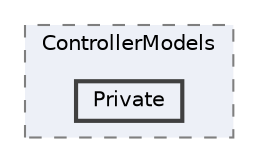 digraph "D:/Projects/SECUiDEA_ERP/SECUiDEA_ERP_Server/SECUiDEA_ERP_Server/Models/ControllerModels/Private"
{
 // LATEX_PDF_SIZE
  bgcolor="transparent";
  edge [fontname=Helvetica,fontsize=10,labelfontname=Helvetica,labelfontsize=10];
  node [fontname=Helvetica,fontsize=10,shape=box,height=0.2,width=0.4];
  compound=true
  subgraph clusterdir_6c2e0f86328716bbcda80110e8363152 {
    graph [ bgcolor="#edf0f7", pencolor="grey50", label="ControllerModels", fontname=Helvetica,fontsize=10 style="filled,dashed", URL="dir_6c2e0f86328716bbcda80110e8363152.html",tooltip=""]
  dir_5a5b3335a1a9b16875b587e5942eead8 [label="Private", fillcolor="#edf0f7", color="grey25", style="filled,bold", URL="dir_5a5b3335a1a9b16875b587e5942eead8.html",tooltip=""];
  }
}
